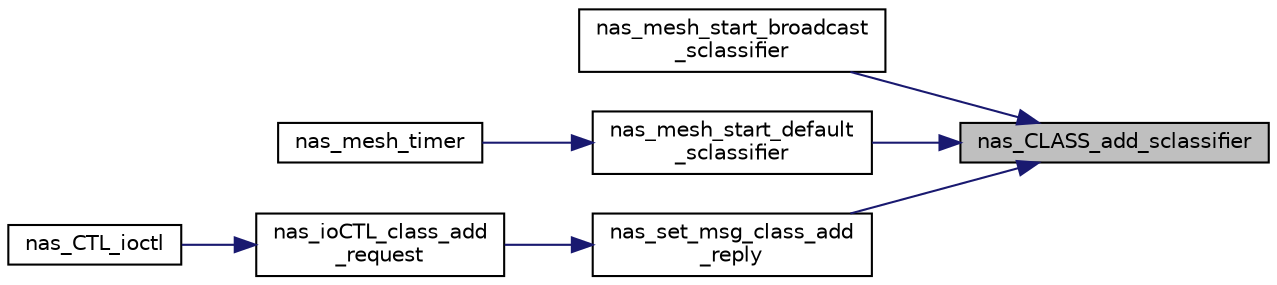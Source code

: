 digraph "nas_CLASS_add_sclassifier"
{
 // LATEX_PDF_SIZE
  edge [fontname="Helvetica",fontsize="10",labelfontname="Helvetica",labelfontsize="10"];
  node [fontname="Helvetica",fontsize="10",shape=record];
  rankdir="RL";
  Node1 [label="nas_CLASS_add_sclassifier",height=0.2,width=0.4,color="black", fillcolor="grey75", style="filled", fontcolor="black",tooltip=" "];
  Node1 -> Node2 [dir="back",color="midnightblue",fontsize="10",style="solid",fontname="Helvetica"];
  Node2 [label="nas_mesh_start_broadcast\l_sclassifier",height=0.2,width=0.4,color="black", fillcolor="white", style="filled",URL="$mesh_8c.html#af0aace189ac2d8871bfcf5cd89ce19a8",tooltip=" "];
  Node1 -> Node3 [dir="back",color="midnightblue",fontsize="10",style="solid",fontname="Helvetica"];
  Node3 [label="nas_mesh_start_default\l_sclassifier",height=0.2,width=0.4,color="black", fillcolor="white", style="filled",URL="$mesh_8c.html#aa3136d5df8072d276292ab2392432cc5",tooltip=" "];
  Node3 -> Node4 [dir="back",color="midnightblue",fontsize="10",style="solid",fontname="Helvetica"];
  Node4 [label="nas_mesh_timer",height=0.2,width=0.4,color="black", fillcolor="white", style="filled",URL="$mesh_8c.html#a733ea7c6085efc927a8866df4e7791af",tooltip=" "];
  Node1 -> Node5 [dir="back",color="midnightblue",fontsize="10",style="solid",fontname="Helvetica"];
  Node5 [label="nas_set_msg_class_add\l_reply",height=0.2,width=0.4,color="black", fillcolor="white", style="filled",URL="$MESH_2ioctl_8c.html#aa2a5b68790d15cb32f11e2e4a4190d84",tooltip=" "];
  Node5 -> Node6 [dir="back",color="midnightblue",fontsize="10",style="solid",fontname="Helvetica"];
  Node6 [label="nas_ioCTL_class_add\l_request",height=0.2,width=0.4,color="black", fillcolor="white", style="filled",URL="$MESH_2ioctl_8c.html#aa4de0e519e59cafbe509e4e4f63f7485",tooltip=" "];
  Node6 -> Node7 [dir="back",color="midnightblue",fontsize="10",style="solid",fontname="Helvetica"];
  Node7 [label="nas_CTL_ioctl",height=0.2,width=0.4,color="black", fillcolor="white", style="filled",URL="$group__em.html#ga4c36ff3b81cf9bfbee52d78798c1dd9f",tooltip=" "];
}
